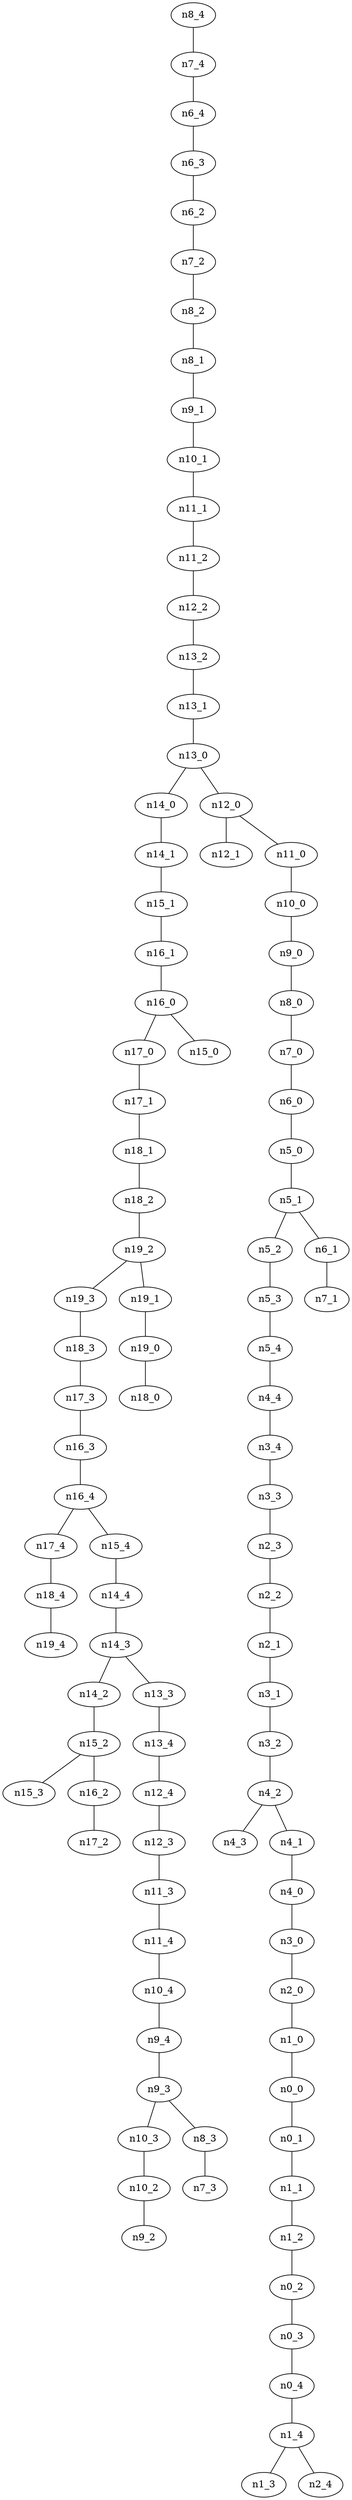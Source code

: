 graph G {
"n4_0";
"n0_4";
"n3_0";
"n0_1";
"n17_0";
"n3_1";
"n11_3";
"n19_0";
"n2_1";
"n15_0";
"n16_3";
"n6_3";
"n18_1";
"n19_3";
"n9_3";
"n13_1";
"n14_2";
"n11_1";
"n17_3";
"n5_2";
"n7_4";
"n1_3";
"n3_4";
"n16_0";
"n13_0";
"n6_2";
"n6_0";
"n13_4";
"n18_2";
"n7_0";
"n19_1";
"n19_4";
"n17_2";
"n16_4";
"n3_2";
"n17_1";
"n15_3";
"n11_4";
"n9_4";
"n7_3";
"n4_3";
"n6_4";
"n10_3";
"n4_4";
"n12_1";
"n7_1";
"n18_0";
"n12_2";
"n1_2";
"n2_0";
"n15_1";
"n5_4";
"n0_0";
"n0_3";
"n9_2";
"n10_4";
"n17_4";
"n16_1";
"n12_3";
"n5_1";
"n1_1";
"n8_4";
"n5_3";
"n16_2";
"n11_0";
"n8_1";
"n10_0";
"n14_0";
"n8_0";
"n1_0";
"n15_4";
"n9_1";
"n8_2";
"n2_3";
"n19_2";
"n9_0";
"n15_2";
"n14_3";
"n13_3";
"n18_3";
"n18_4";
"n4_1";
"n13_2";
"n14_1";
"n12_0";
"n7_2";
"n5_0";
"n3_3";
"n2_2";
"n14_4";
"n0_2";
"n11_2";
"n8_3";
"n4_2";
"n6_1";
"n2_4";
"n10_1";
"n1_4";
"n10_2";
"n12_4";
    "n19_2" -- "n19_3";
    "n14_3" -- "n14_2";
    "n8_4" -- "n7_4";
    "n19_1" -- "n19_0";
    "n4_4" -- "n3_4";
    "n5_1" -- "n5_2";
    "n11_1" -- "n11_2";
    "n11_2" -- "n12_2";
    "n5_1" -- "n6_1";
    "n10_1" -- "n11_1";
    "n12_0" -- "n12_1";
    "n8_3" -- "n7_3";
    "n3_1" -- "n3_2";
    "n10_4" -- "n9_4";
    "n18_4" -- "n19_4";
    "n2_1" -- "n3_1";
    "n16_0" -- "n15_0";
    "n5_2" -- "n5_3";
    "n13_1" -- "n13_0";
    "n13_0" -- "n14_0";
    "n8_1" -- "n9_1";
    "n16_3" -- "n16_4";
    "n15_1" -- "n16_1";
    "n6_0" -- "n5_0";
    "n9_1" -- "n10_1";
    "n13_0" -- "n12_0";
    "n7_4" -- "n6_4";
    "n3_3" -- "n2_3";
    "n16_1" -- "n16_0";
    "n5_0" -- "n5_1";
    "n16_4" -- "n17_4";
    "n19_3" -- "n18_3";
    "n14_1" -- "n15_1";
    "n8_0" -- "n7_0";
    "n6_2" -- "n7_2";
    "n13_2" -- "n13_1";
    "n10_3" -- "n10_2";
    "n0_0" -- "n0_1";
    "n17_3" -- "n16_3";
    "n1_1" -- "n1_2";
    "n18_2" -- "n19_2";
    "n18_1" -- "n18_2";
    "n5_3" -- "n5_4";
    "n15_2" -- "n15_3";
    "n14_3" -- "n13_3";
    "n15_4" -- "n14_4";
    "n17_0" -- "n17_1";
    "n17_1" -- "n18_1";
    "n3_4" -- "n3_3";
    "n8_2" -- "n8_1";
    "n6_4" -- "n6_3";
    "n6_3" -- "n6_2";
    "n0_3" -- "n0_4";
    "n3_2" -- "n4_2";
    "n4_1" -- "n4_0";
    "n14_0" -- "n14_1";
    "n12_2" -- "n13_2";
    "n4_0" -- "n3_0";
    "n14_2" -- "n15_2";
    "n2_3" -- "n2_2";
    "n9_3" -- "n8_3";
    "n15_2" -- "n16_2";
    "n1_0" -- "n0_0";
    "n19_0" -- "n18_0";
    "n0_1" -- "n1_1";
    "n5_4" -- "n4_4";
    "n2_2" -- "n2_1";
    "n7_2" -- "n8_2";
    "n2_0" -- "n1_0";
    "n13_4" -- "n12_4";
    "n18_3" -- "n17_3";
    "n16_2" -- "n17_2";
    "n19_2" -- "n19_1";
    "n10_0" -- "n9_0";
    "n13_3" -- "n13_4";
    "n12_4" -- "n12_3";
    "n17_4" -- "n18_4";
    "n1_2" -- "n0_2";
    "n14_4" -- "n14_3";
    "n11_0" -- "n10_0";
    "n9_0" -- "n8_0";
    "n1_4" -- "n1_3";
    "n9_3" -- "n10_3";
    "n10_2" -- "n9_2";
    "n11_3" -- "n11_4";
    "n4_2" -- "n4_3";
    "n16_4" -- "n15_4";
    "n7_0" -- "n6_0";
    "n6_1" -- "n7_1";
    "n16_0" -- "n17_0";
    "n0_4" -- "n1_4";
    "n4_2" -- "n4_1";
    "n0_2" -- "n0_3";
    "n11_4" -- "n10_4";
    "n12_3" -- "n11_3";
    "n9_4" -- "n9_3";
    "n3_0" -- "n2_0";
    "n1_4" -- "n2_4";
    "n12_0" -- "n11_0";
}
